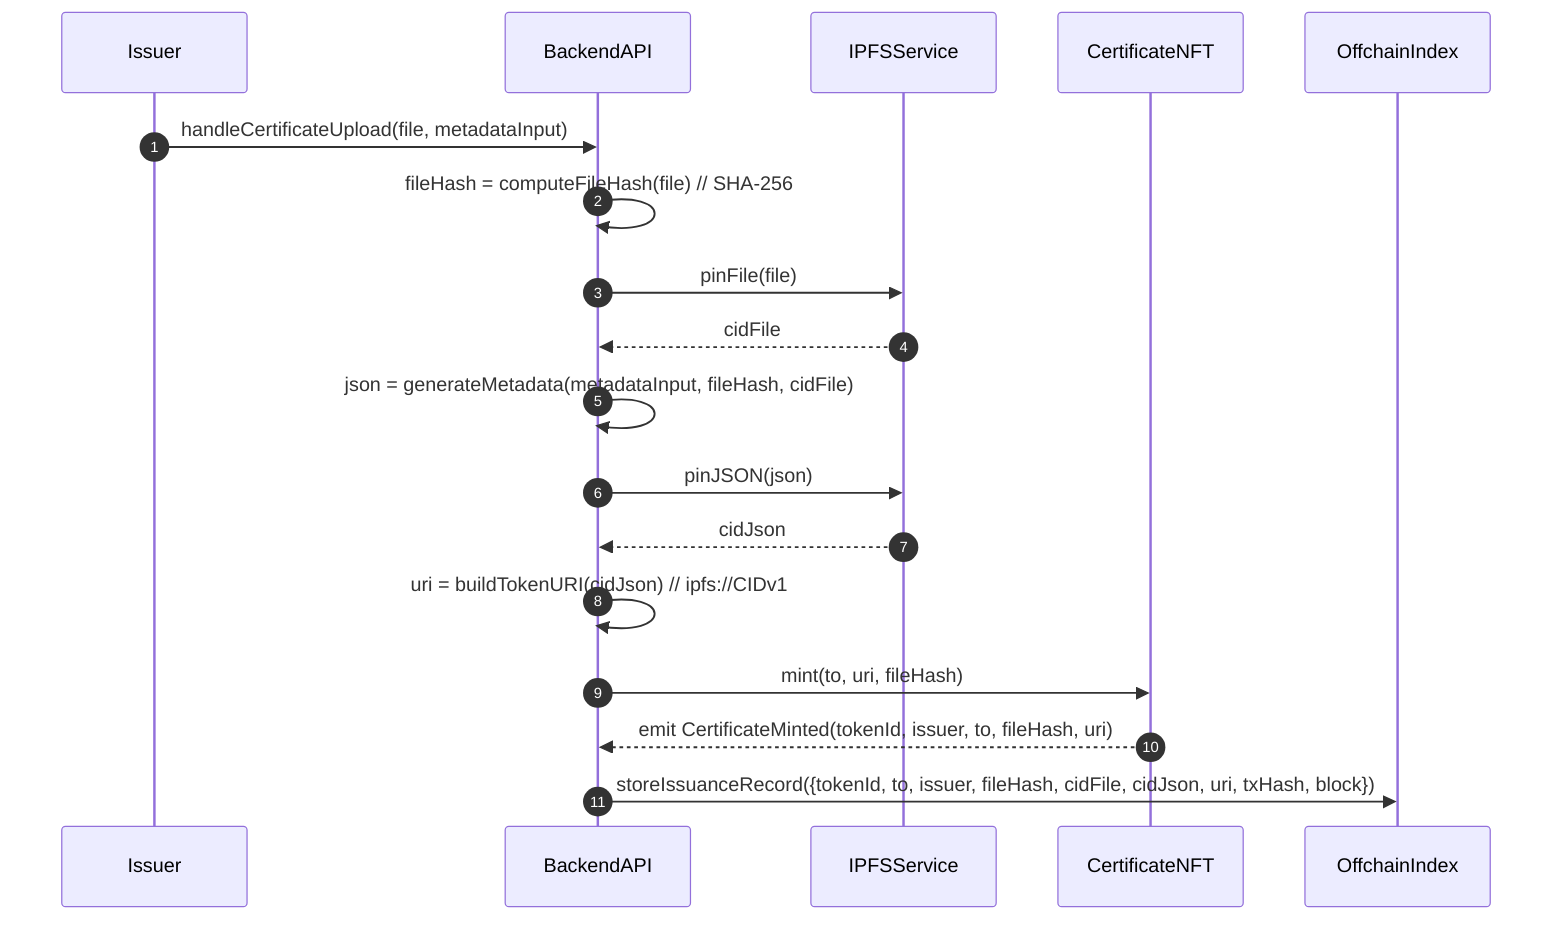 sequenceDiagram
autonumber
participant Issuer
participant Backend as BackendAPI
participant IPFS as IPFSService
participant Chain as CertificateNFT
participant DB as OffchainIndex

Issuer->>Backend: handleCertificateUpload(file, metadataInput)
Backend->>Backend: fileHash = computeFileHash(file) // SHA-256
Backend->>IPFS: pinFile(file)
IPFS-->>Backend: cidFile
Backend->>Backend: json = generateMetadata(metadataInput, fileHash, cidFile)
Backend->>IPFS: pinJSON(json)
IPFS-->>Backend: cidJson
Backend->>Backend: uri = buildTokenURI(cidJson) // ipfs://CIDv1
Backend->>Chain: mint(to, uri, fileHash)
Chain-->>Backend: emit CertificateMinted(tokenId, issuer, to, fileHash, uri)
Backend->>DB: storeIssuanceRecord({tokenId, to, issuer, fileHash, cidFile, cidJson, uri, txHash, block})